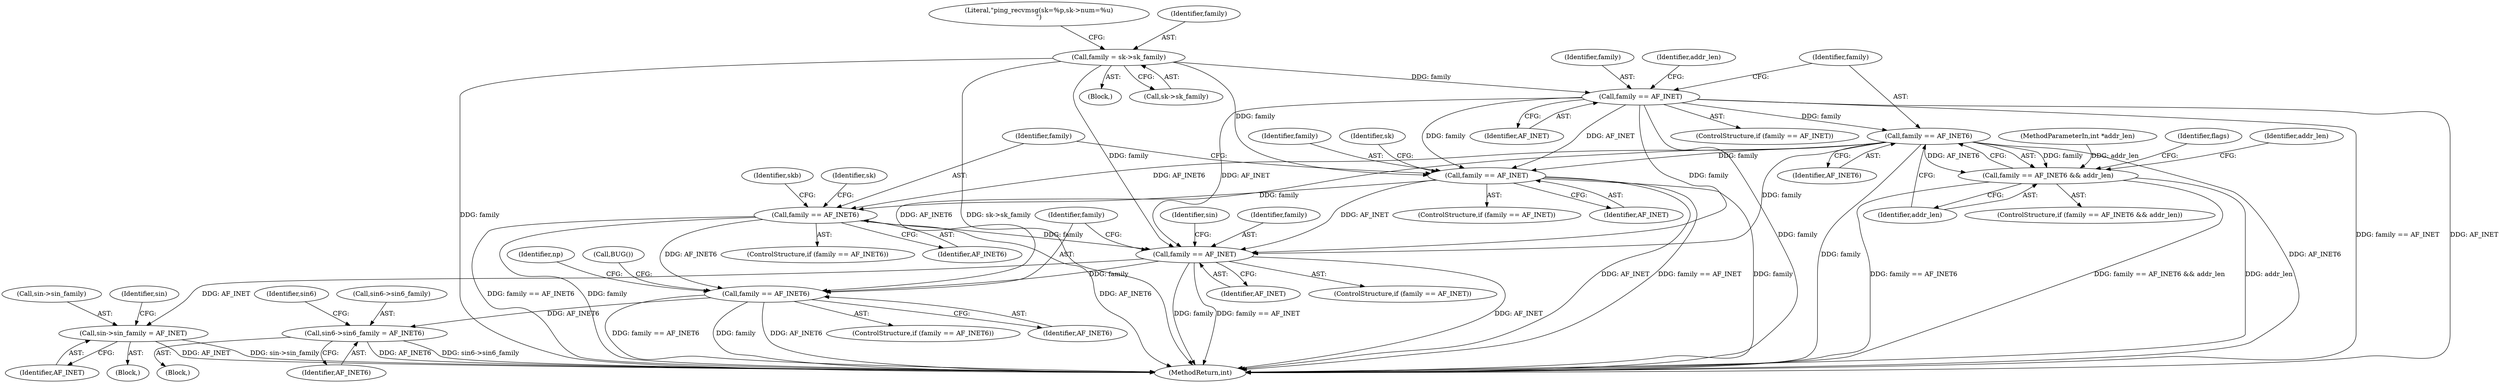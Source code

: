 digraph "1_linux_bceaa90240b6019ed73b49965eac7d167610be69_0@del" {
"1000147" [label="(Call,family == AF_INET)"];
"1000118" [label="(Call,family = sk->sk_family)"];
"1000159" [label="(Call,family == AF_INET6)"];
"1000158" [label="(Call,family == AF_INET6 && addr_len)"];
"1000175" [label="(Call,family == AF_INET)"];
"1000186" [label="(Call,family == AF_INET6)"];
"1000242" [label="(Call,family == AF_INET)"];
"1000253" [label="(Call,sin->sin_family = AF_INET)"];
"1000291" [label="(Call,family == AF_INET6)"];
"1000312" [label="(Call,sin6->sin6_family = AF_INET6)"];
"1000242" [label="(Call,family == AF_INET)"];
"1000111" [label="(Block,)"];
"1000187" [label="(Identifier,family)"];
"1000313" [label="(Call,sin6->sin6_family)"];
"1000149" [label="(Identifier,AF_INET)"];
"1000185" [label="(ControlStructure,if (family == AF_INET6))"];
"1000110" [label="(MethodParameterIn,int *addr_len)"];
"1000176" [label="(Identifier,family)"];
"1000120" [label="(Call,sk->sk_family)"];
"1000253" [label="(Call,sin->sin_family = AF_INET)"];
"1000291" [label="(Call,family == AF_INET6)"];
"1000162" [label="(Identifier,addr_len)"];
"1000192" [label="(Identifier,sk)"];
"1000129" [label="(Literal,\"ping_recvmsg(sk=%p,sk->num=%u)\n\")"];
"1000294" [label="(Block,)"];
"1000312" [label="(Call,sin6->sin6_family = AF_INET6)"];
"1000175" [label="(Call,family == AF_INET)"];
"1000384" [label="(MethodReturn,int)"];
"1000319" [label="(Identifier,sin6)"];
"1000119" [label="(Identifier,family)"];
"1000181" [label="(Identifier,sk)"];
"1000160" [label="(Identifier,family)"];
"1000196" [label="(Identifier,skb)"];
"1000292" [label="(Identifier,family)"];
"1000171" [label="(Identifier,flags)"];
"1000370" [label="(Call,BUG())"];
"1000245" [label="(Block,)"];
"1000147" [label="(Call,family == AF_INET)"];
"1000260" [label="(Identifier,sin)"];
"1000161" [label="(Identifier,AF_INET6)"];
"1000316" [label="(Identifier,AF_INET6)"];
"1000188" [label="(Identifier,AF_INET6)"];
"1000254" [label="(Call,sin->sin_family)"];
"1000297" [label="(Identifier,np)"];
"1000186" [label="(Call,family == AF_INET6)"];
"1000243" [label="(Identifier,family)"];
"1000152" [label="(Identifier,addr_len)"];
"1000118" [label="(Call,family = sk->sk_family)"];
"1000244" [label="(Identifier,AF_INET)"];
"1000241" [label="(ControlStructure,if (family == AF_INET))"];
"1000247" [label="(Identifier,sin)"];
"1000290" [label="(ControlStructure,if (family == AF_INET6))"];
"1000148" [label="(Identifier,family)"];
"1000177" [label="(Identifier,AF_INET)"];
"1000146" [label="(ControlStructure,if (family == AF_INET))"];
"1000159" [label="(Call,family == AF_INET6)"];
"1000257" [label="(Identifier,AF_INET)"];
"1000157" [label="(ControlStructure,if (family == AF_INET6 && addr_len))"];
"1000158" [label="(Call,family == AF_INET6 && addr_len)"];
"1000174" [label="(ControlStructure,if (family == AF_INET))"];
"1000165" [label="(Identifier,addr_len)"];
"1000293" [label="(Identifier,AF_INET6)"];
"1000147" -> "1000146"  [label="AST: "];
"1000147" -> "1000149"  [label="CFG: "];
"1000148" -> "1000147"  [label="AST: "];
"1000149" -> "1000147"  [label="AST: "];
"1000152" -> "1000147"  [label="CFG: "];
"1000160" -> "1000147"  [label="CFG: "];
"1000147" -> "1000384"  [label="DDG: AF_INET"];
"1000147" -> "1000384"  [label="DDG: family"];
"1000147" -> "1000384"  [label="DDG: family == AF_INET"];
"1000118" -> "1000147"  [label="DDG: family"];
"1000147" -> "1000159"  [label="DDG: family"];
"1000147" -> "1000175"  [label="DDG: family"];
"1000147" -> "1000175"  [label="DDG: AF_INET"];
"1000147" -> "1000242"  [label="DDG: family"];
"1000147" -> "1000242"  [label="DDG: AF_INET"];
"1000118" -> "1000111"  [label="AST: "];
"1000118" -> "1000120"  [label="CFG: "];
"1000119" -> "1000118"  [label="AST: "];
"1000120" -> "1000118"  [label="AST: "];
"1000129" -> "1000118"  [label="CFG: "];
"1000118" -> "1000384"  [label="DDG: sk->sk_family"];
"1000118" -> "1000384"  [label="DDG: family"];
"1000118" -> "1000175"  [label="DDG: family"];
"1000118" -> "1000242"  [label="DDG: family"];
"1000159" -> "1000158"  [label="AST: "];
"1000159" -> "1000161"  [label="CFG: "];
"1000160" -> "1000159"  [label="AST: "];
"1000161" -> "1000159"  [label="AST: "];
"1000162" -> "1000159"  [label="CFG: "];
"1000158" -> "1000159"  [label="CFG: "];
"1000159" -> "1000384"  [label="DDG: family"];
"1000159" -> "1000384"  [label="DDG: AF_INET6"];
"1000159" -> "1000158"  [label="DDG: family"];
"1000159" -> "1000158"  [label="DDG: AF_INET6"];
"1000159" -> "1000175"  [label="DDG: family"];
"1000159" -> "1000186"  [label="DDG: AF_INET6"];
"1000159" -> "1000242"  [label="DDG: family"];
"1000159" -> "1000291"  [label="DDG: AF_INET6"];
"1000158" -> "1000157"  [label="AST: "];
"1000158" -> "1000162"  [label="CFG: "];
"1000162" -> "1000158"  [label="AST: "];
"1000165" -> "1000158"  [label="CFG: "];
"1000171" -> "1000158"  [label="CFG: "];
"1000158" -> "1000384"  [label="DDG: family == AF_INET6"];
"1000158" -> "1000384"  [label="DDG: family == AF_INET6 && addr_len"];
"1000158" -> "1000384"  [label="DDG: addr_len"];
"1000110" -> "1000158"  [label="DDG: addr_len"];
"1000175" -> "1000174"  [label="AST: "];
"1000175" -> "1000177"  [label="CFG: "];
"1000176" -> "1000175"  [label="AST: "];
"1000177" -> "1000175"  [label="AST: "];
"1000181" -> "1000175"  [label="CFG: "];
"1000187" -> "1000175"  [label="CFG: "];
"1000175" -> "1000384"  [label="DDG: family"];
"1000175" -> "1000384"  [label="DDG: AF_INET"];
"1000175" -> "1000384"  [label="DDG: family == AF_INET"];
"1000175" -> "1000186"  [label="DDG: family"];
"1000175" -> "1000242"  [label="DDG: AF_INET"];
"1000186" -> "1000185"  [label="AST: "];
"1000186" -> "1000188"  [label="CFG: "];
"1000187" -> "1000186"  [label="AST: "];
"1000188" -> "1000186"  [label="AST: "];
"1000192" -> "1000186"  [label="CFG: "];
"1000196" -> "1000186"  [label="CFG: "];
"1000186" -> "1000384"  [label="DDG: AF_INET6"];
"1000186" -> "1000384"  [label="DDG: family == AF_INET6"];
"1000186" -> "1000384"  [label="DDG: family"];
"1000186" -> "1000242"  [label="DDG: family"];
"1000186" -> "1000291"  [label="DDG: AF_INET6"];
"1000242" -> "1000241"  [label="AST: "];
"1000242" -> "1000244"  [label="CFG: "];
"1000243" -> "1000242"  [label="AST: "];
"1000244" -> "1000242"  [label="AST: "];
"1000247" -> "1000242"  [label="CFG: "];
"1000292" -> "1000242"  [label="CFG: "];
"1000242" -> "1000384"  [label="DDG: family == AF_INET"];
"1000242" -> "1000384"  [label="DDG: AF_INET"];
"1000242" -> "1000384"  [label="DDG: family"];
"1000242" -> "1000253"  [label="DDG: AF_INET"];
"1000242" -> "1000291"  [label="DDG: family"];
"1000253" -> "1000245"  [label="AST: "];
"1000253" -> "1000257"  [label="CFG: "];
"1000254" -> "1000253"  [label="AST: "];
"1000257" -> "1000253"  [label="AST: "];
"1000260" -> "1000253"  [label="CFG: "];
"1000253" -> "1000384"  [label="DDG: sin->sin_family"];
"1000253" -> "1000384"  [label="DDG: AF_INET"];
"1000291" -> "1000290"  [label="AST: "];
"1000291" -> "1000293"  [label="CFG: "];
"1000292" -> "1000291"  [label="AST: "];
"1000293" -> "1000291"  [label="AST: "];
"1000297" -> "1000291"  [label="CFG: "];
"1000370" -> "1000291"  [label="CFG: "];
"1000291" -> "1000384"  [label="DDG: family == AF_INET6"];
"1000291" -> "1000384"  [label="DDG: family"];
"1000291" -> "1000384"  [label="DDG: AF_INET6"];
"1000291" -> "1000312"  [label="DDG: AF_INET6"];
"1000312" -> "1000294"  [label="AST: "];
"1000312" -> "1000316"  [label="CFG: "];
"1000313" -> "1000312"  [label="AST: "];
"1000316" -> "1000312"  [label="AST: "];
"1000319" -> "1000312"  [label="CFG: "];
"1000312" -> "1000384"  [label="DDG: AF_INET6"];
"1000312" -> "1000384"  [label="DDG: sin6->sin6_family"];
}
